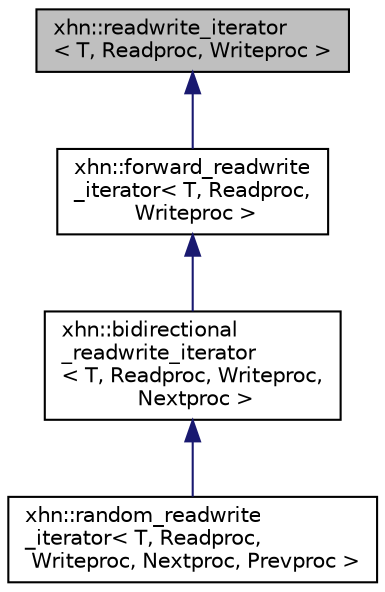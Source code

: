 digraph "xhn::readwrite_iterator&lt; T, Readproc, Writeproc &gt;"
{
  edge [fontname="Helvetica",fontsize="10",labelfontname="Helvetica",labelfontsize="10"];
  node [fontname="Helvetica",fontsize="10",shape=record];
  Node1 [label="xhn::readwrite_iterator\l\< T, Readproc, Writeproc \>",height=0.2,width=0.4,color="black", fillcolor="grey75", style="filled", fontcolor="black"];
  Node1 -> Node2 [dir="back",color="midnightblue",fontsize="10",style="solid",fontname="Helvetica"];
  Node2 [label="xhn::forward_readwrite\l_iterator\< T, Readproc,\l Writeproc \>",height=0.2,width=0.4,color="black", fillcolor="white", style="filled",URL="$classxhn_1_1forward__readwrite__iterator.html"];
  Node2 -> Node3 [dir="back",color="midnightblue",fontsize="10",style="solid",fontname="Helvetica"];
  Node3 [label="xhn::bidirectional\l_readwrite_iterator\l\< T, Readproc, Writeproc,\l Nextproc \>",height=0.2,width=0.4,color="black", fillcolor="white", style="filled",URL="$classxhn_1_1bidirectional__readwrite__iterator.html"];
  Node3 -> Node4 [dir="back",color="midnightblue",fontsize="10",style="solid",fontname="Helvetica"];
  Node4 [label="xhn::random_readwrite\l_iterator\< T, Readproc,\l Writeproc, Nextproc, Prevproc \>",height=0.2,width=0.4,color="black", fillcolor="white", style="filled",URL="$classxhn_1_1random__readwrite__iterator.html"];
}
